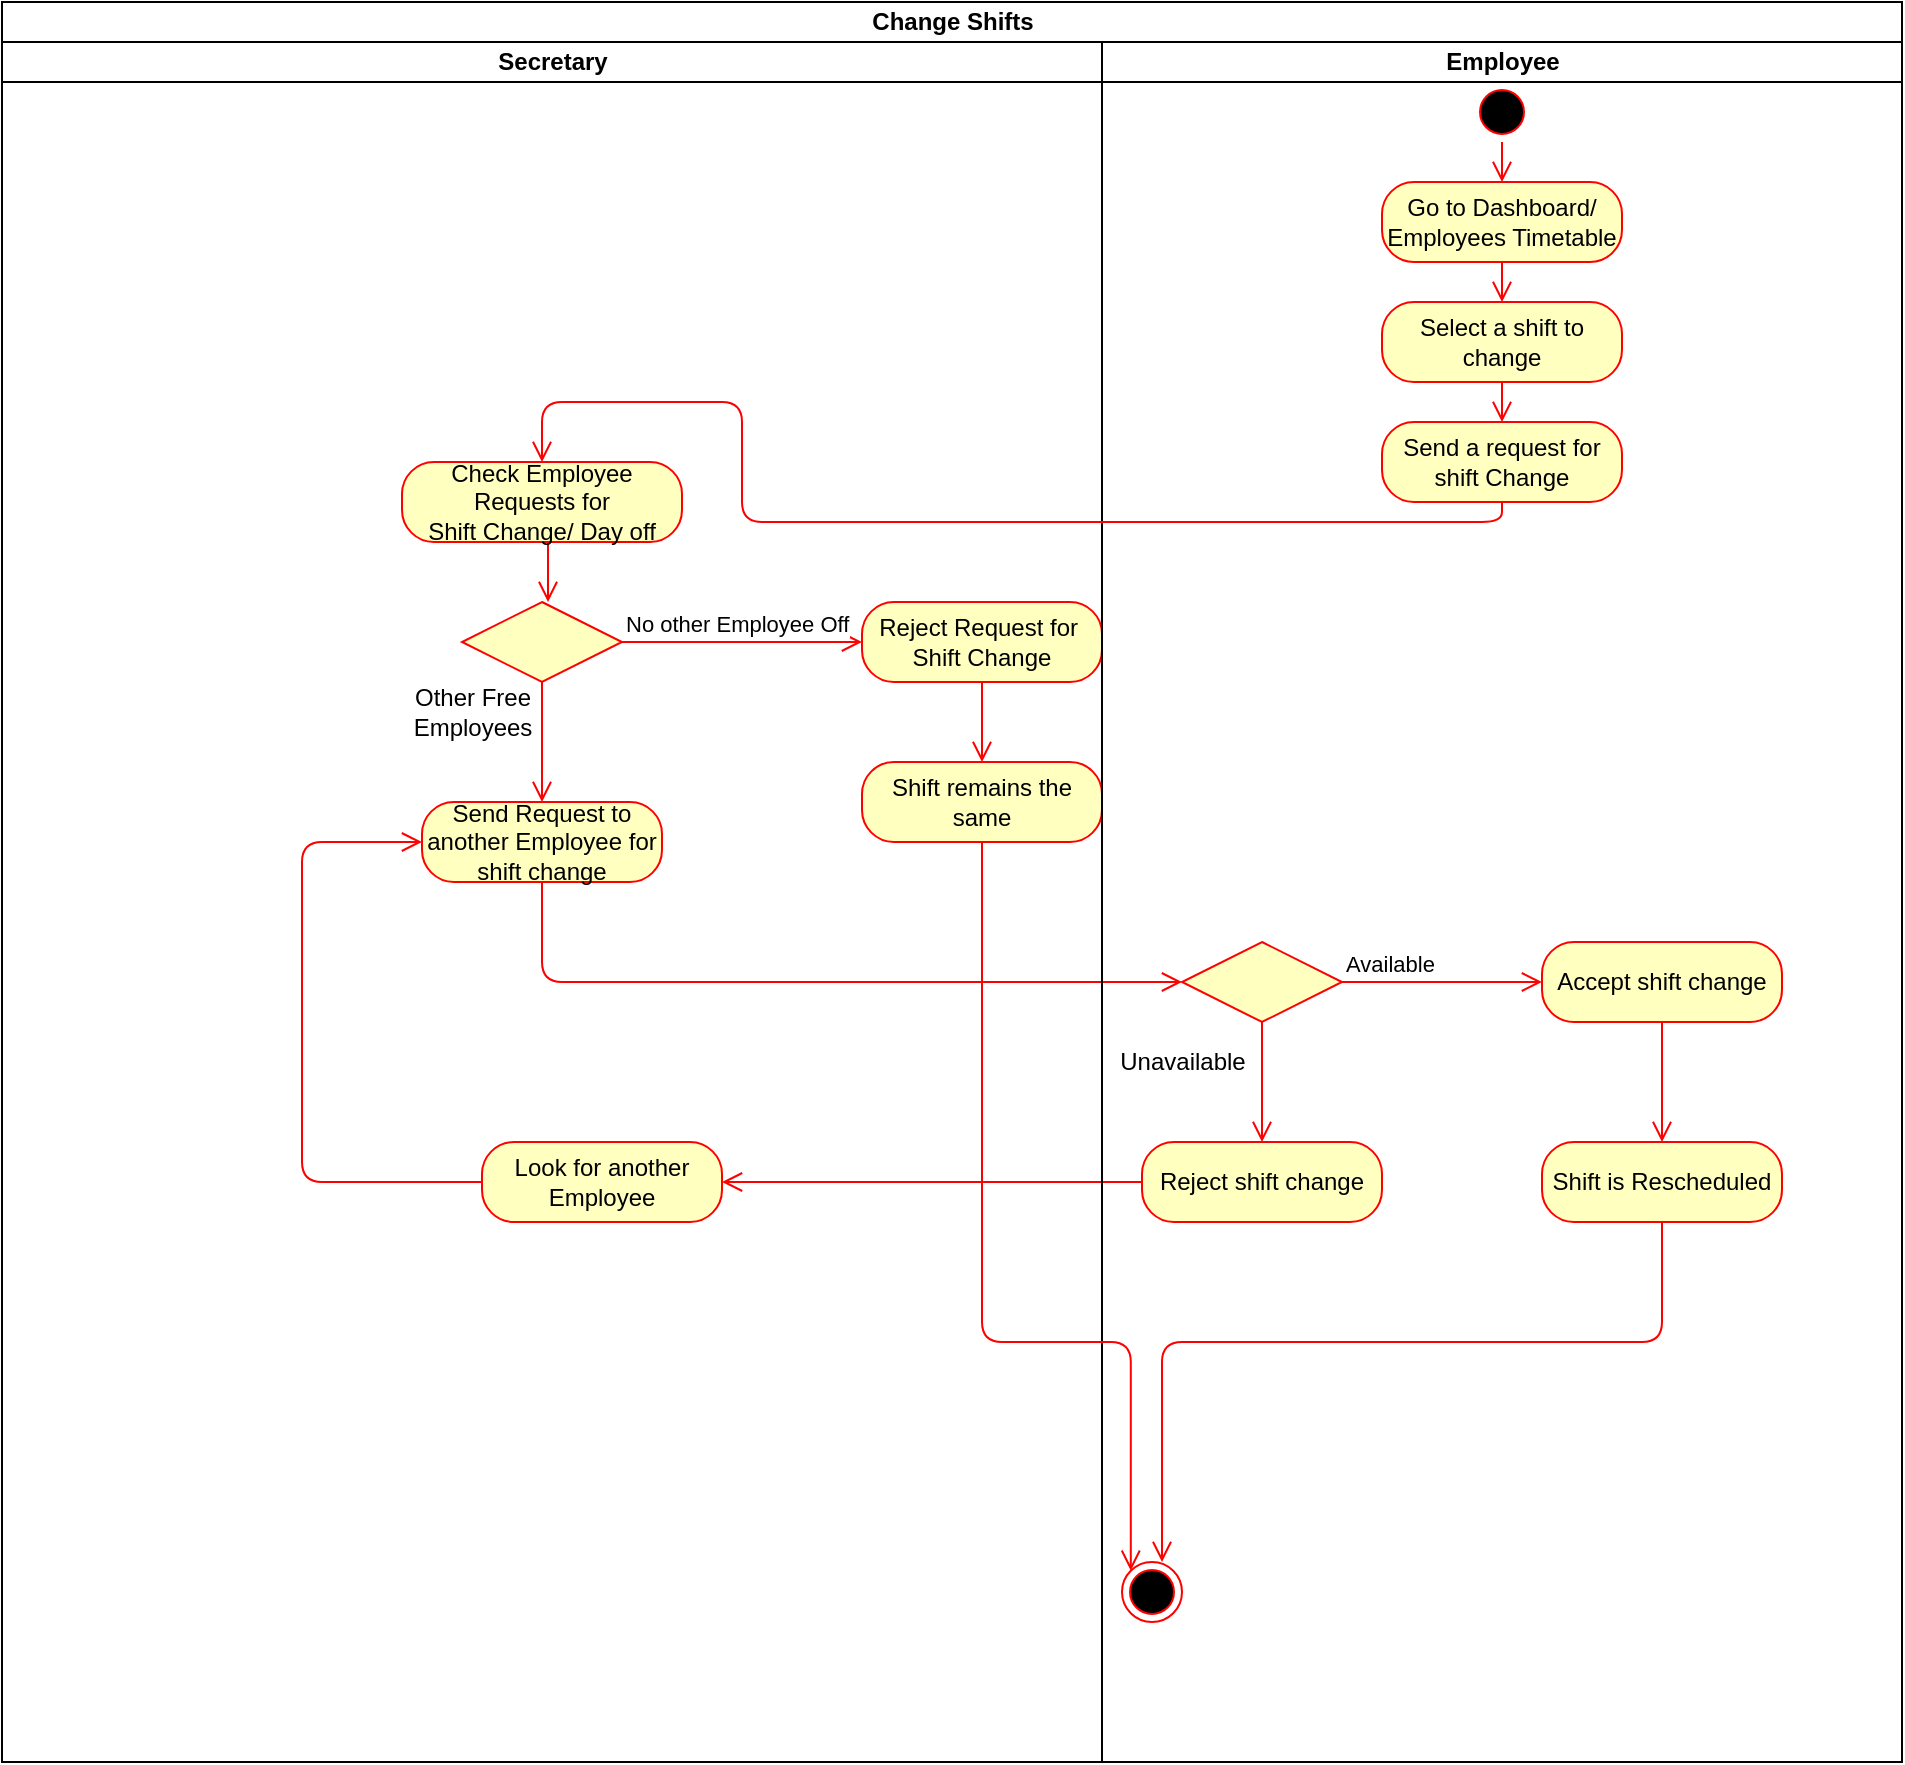 <mxfile version="13.1.3" type="github">
  <diagram id="su4XwPJnpuu6NtYv9xzp" name="Page-1">
    <mxGraphModel dx="782" dy="1638" grid="1" gridSize="10" guides="1" tooltips="1" connect="1" arrows="1" fold="1" page="1" pageScale="1" pageWidth="827" pageHeight="1169" math="0" shadow="0">
      <root>
        <mxCell id="0" />
        <mxCell id="1" parent="0" />
        <mxCell id="zwuyxZNE1CpreP4BMZ5E-5" value="Change Shifts" style="swimlane;html=1;childLayout=stackLayout;resizeParent=1;resizeParentMax=0;startSize=20;" parent="1" vertex="1">
          <mxGeometry x="200" y="-70" width="950" height="880" as="geometry" />
        </mxCell>
        <mxCell id="zwuyxZNE1CpreP4BMZ5E-26" value="" style="edgeStyle=orthogonalEdgeStyle;html=1;verticalAlign=bottom;endArrow=open;endSize=8;strokeColor=#ff0000;entryX=1;entryY=0.5;entryDx=0;entryDy=0;" parent="zwuyxZNE1CpreP4BMZ5E-5" source="zwuyxZNE1CpreP4BMZ5E-25" target="zwuyxZNE1CpreP4BMZ5E-33" edge="1">
          <mxGeometry relative="1" as="geometry">
            <mxPoint x="430" y="430" as="targetPoint" />
          </mxGeometry>
        </mxCell>
        <mxCell id="zwuyxZNE1CpreP4BMZ5E-6" value="Secretary" style="swimlane;html=1;startSize=20;" parent="zwuyxZNE1CpreP4BMZ5E-5" vertex="1">
          <mxGeometry y="20" width="550" height="860" as="geometry" />
        </mxCell>
        <mxCell id="zwuyxZNE1CpreP4BMZ5E-15" value="" style="edgeStyle=orthogonalEdgeStyle;html=1;verticalAlign=bottom;endArrow=open;endSize=8;strokeColor=#ff0000;exitX=0.5;exitY=1;exitDx=0;exitDy=0;" parent="zwuyxZNE1CpreP4BMZ5E-6" source="zwuyxZNE1CpreP4BMZ5E-40" edge="1">
          <mxGeometry relative="1" as="geometry">
            <mxPoint x="273" y="280" as="targetPoint" />
            <mxPoint x="280" y="290" as="sourcePoint" />
            <Array as="points">
              <mxPoint x="273" y="230" />
            </Array>
          </mxGeometry>
        </mxCell>
        <mxCell id="zwuyxZNE1CpreP4BMZ5E-34" value="" style="edgeStyle=orthogonalEdgeStyle;html=1;verticalAlign=bottom;endArrow=open;endSize=8;strokeColor=#ff0000;entryX=0;entryY=0.5;entryDx=0;entryDy=0;" parent="zwuyxZNE1CpreP4BMZ5E-6" source="zwuyxZNE1CpreP4BMZ5E-33" target="zwuyxZNE1CpreP4BMZ5E-52" edge="1">
          <mxGeometry relative="1" as="geometry">
            <mxPoint x="160" y="400" as="targetPoint" />
            <Array as="points">
              <mxPoint x="150" y="570" />
              <mxPoint x="150" y="400" />
            </Array>
          </mxGeometry>
        </mxCell>
        <mxCell id="zwuyxZNE1CpreP4BMZ5E-49" value="Other Free&lt;br&gt;Employees" style="text;html=1;align=center;verticalAlign=middle;resizable=0;points=[];autosize=1;" parent="zwuyxZNE1CpreP4BMZ5E-6" vertex="1">
          <mxGeometry x="200" y="320" width="70" height="30" as="geometry" />
        </mxCell>
        <mxCell id="zwuyxZNE1CpreP4BMZ5E-43" value="" style="rhombus;whiteSpace=wrap;html=1;fillColor=#ffffc0;strokeColor=#ff0000;" parent="zwuyxZNE1CpreP4BMZ5E-6" vertex="1">
          <mxGeometry x="230" y="280" width="80" height="40" as="geometry" />
        </mxCell>
        <mxCell id="zwuyxZNE1CpreP4BMZ5E-44" value="No other Employee Off" style="edgeStyle=orthogonalEdgeStyle;html=1;align=left;verticalAlign=bottom;endArrow=open;endSize=8;strokeColor=#ff0000;" parent="zwuyxZNE1CpreP4BMZ5E-6" source="zwuyxZNE1CpreP4BMZ5E-43" edge="1">
          <mxGeometry x="-1" relative="1" as="geometry">
            <mxPoint x="430" y="300" as="targetPoint" />
          </mxGeometry>
        </mxCell>
        <mxCell id="zwuyxZNE1CpreP4BMZ5E-45" value="" style="edgeStyle=orthogonalEdgeStyle;html=1;align=left;verticalAlign=top;endArrow=open;endSize=8;strokeColor=#ff0000;" parent="zwuyxZNE1CpreP4BMZ5E-6" source="zwuyxZNE1CpreP4BMZ5E-43" edge="1">
          <mxGeometry x="-1" relative="1" as="geometry">
            <mxPoint x="270" y="380" as="targetPoint" />
          </mxGeometry>
        </mxCell>
        <mxCell id="zwuyxZNE1CpreP4BMZ5E-52" value="Send Request to another Employee for shift change" style="rounded=1;whiteSpace=wrap;html=1;arcSize=40;fontColor=#000000;fillColor=#ffffc0;strokeColor=#ff0000;" parent="zwuyxZNE1CpreP4BMZ5E-6" vertex="1">
          <mxGeometry x="210" y="380" width="120" height="40" as="geometry" />
        </mxCell>
        <mxCell id="zwuyxZNE1CpreP4BMZ5E-40" value="Check Employee Requests for &lt;br&gt;Shift Change/ Day off" style="rounded=1;whiteSpace=wrap;html=1;arcSize=40;fontColor=#000000;fillColor=#ffffc0;strokeColor=#ff0000;" parent="zwuyxZNE1CpreP4BMZ5E-6" vertex="1">
          <mxGeometry x="200" y="210" width="140" height="40" as="geometry" />
        </mxCell>
        <mxCell id="zwuyxZNE1CpreP4BMZ5E-33" value="Look for another Employee" style="rounded=1;whiteSpace=wrap;html=1;arcSize=40;fontColor=#000000;fillColor=#ffffc0;strokeColor=#ff0000;" parent="zwuyxZNE1CpreP4BMZ5E-6" vertex="1">
          <mxGeometry x="240" y="550" width="120" height="40" as="geometry" />
        </mxCell>
        <mxCell id="zwuyxZNE1CpreP4BMZ5E-59" value="Shift remains the same" style="rounded=1;whiteSpace=wrap;html=1;arcSize=40;fontColor=#000000;fillColor=#ffffc0;strokeColor=#ff0000;" parent="zwuyxZNE1CpreP4BMZ5E-6" vertex="1">
          <mxGeometry x="430" y="360" width="120" height="40" as="geometry" />
        </mxCell>
        <mxCell id="zwuyxZNE1CpreP4BMZ5E-50" value="Reject Request for&amp;nbsp;&lt;br&gt;Shift Change" style="rounded=1;whiteSpace=wrap;html=1;arcSize=40;fontColor=#000000;fillColor=#ffffc0;strokeColor=#ff0000;" parent="zwuyxZNE1CpreP4BMZ5E-6" vertex="1">
          <mxGeometry x="430" y="280" width="120" height="40" as="geometry" />
        </mxCell>
        <mxCell id="zwuyxZNE1CpreP4BMZ5E-53" value="" style="edgeStyle=orthogonalEdgeStyle;html=1;verticalAlign=bottom;endArrow=open;endSize=8;strokeColor=#ff0000;entryX=0;entryY=0.5;entryDx=0;entryDy=0;exitX=0.5;exitY=1;exitDx=0;exitDy=0;" parent="zwuyxZNE1CpreP4BMZ5E-5" source="zwuyxZNE1CpreP4BMZ5E-52" target="zwuyxZNE1CpreP4BMZ5E-18" edge="1">
          <mxGeometry relative="1" as="geometry">
            <mxPoint x="270" y="500" as="targetPoint" />
          </mxGeometry>
        </mxCell>
        <mxCell id="zwuyxZNE1CpreP4BMZ5E-51" value="" style="edgeStyle=orthogonalEdgeStyle;html=1;verticalAlign=bottom;endArrow=open;endSize=8;strokeColor=#ff0000;" parent="zwuyxZNE1CpreP4BMZ5E-5" source="zwuyxZNE1CpreP4BMZ5E-50" edge="1">
          <mxGeometry relative="1" as="geometry">
            <mxPoint x="490" y="380" as="targetPoint" />
            <Array as="points">
              <mxPoint x="490" y="370" />
              <mxPoint x="490" y="370" />
            </Array>
          </mxGeometry>
        </mxCell>
        <mxCell id="zwuyxZNE1CpreP4BMZ5E-7" value="Employee" style="swimlane;html=1;startSize=20;" parent="zwuyxZNE1CpreP4BMZ5E-5" vertex="1">
          <mxGeometry x="550" y="20" width="400" height="860" as="geometry" />
        </mxCell>
        <mxCell id="zwuyxZNE1CpreP4BMZ5E-20" value="" style="edgeStyle=orthogonalEdgeStyle;html=1;align=left;verticalAlign=top;endArrow=open;endSize=8;strokeColor=#ff0000;entryX=0.5;entryY=0;entryDx=0;entryDy=0;" parent="zwuyxZNE1CpreP4BMZ5E-7" source="zwuyxZNE1CpreP4BMZ5E-18" target="zwuyxZNE1CpreP4BMZ5E-25" edge="1">
          <mxGeometry x="-1" y="30" relative="1" as="geometry">
            <mxPoint x="70" y="400" as="targetPoint" />
            <mxPoint as="offset" />
          </mxGeometry>
        </mxCell>
        <mxCell id="zwuyxZNE1CpreP4BMZ5E-19" value="Available" style="edgeStyle=orthogonalEdgeStyle;html=1;align=left;verticalAlign=bottom;endArrow=open;endSize=8;strokeColor=#ff0000;" parent="zwuyxZNE1CpreP4BMZ5E-7" source="zwuyxZNE1CpreP4BMZ5E-18" target="zwuyxZNE1CpreP4BMZ5E-21" edge="1">
          <mxGeometry x="-1" relative="1" as="geometry">
            <mxPoint x="200" y="330" as="targetPoint" />
          </mxGeometry>
        </mxCell>
        <mxCell id="zwuyxZNE1CpreP4BMZ5E-57" value="" style="ellipse;html=1;shape=endState;fillColor=#000000;strokeColor=#ff0000;" parent="zwuyxZNE1CpreP4BMZ5E-7" vertex="1">
          <mxGeometry x="10" y="760" width="30" height="30" as="geometry" />
        </mxCell>
        <mxCell id="zwuyxZNE1CpreP4BMZ5E-22" value="Unavailable" style="text;html=1;align=center;verticalAlign=middle;resizable=0;points=[];autosize=1;" parent="zwuyxZNE1CpreP4BMZ5E-7" vertex="1">
          <mxGeometry y="500" width="80" height="20" as="geometry" />
        </mxCell>
        <mxCell id="zwuyxZNE1CpreP4BMZ5E-18" value="" style="rhombus;whiteSpace=wrap;html=1;fillColor=#ffffc0;strokeColor=#ff0000;" parent="zwuyxZNE1CpreP4BMZ5E-7" vertex="1">
          <mxGeometry x="40" y="450" width="80" height="40" as="geometry" />
        </mxCell>
        <mxCell id="zwuyxZNE1CpreP4BMZ5E-32" value="" style="edgeStyle=orthogonalEdgeStyle;html=1;verticalAlign=bottom;endArrow=open;endSize=8;strokeColor=#ff0000;exitX=0.5;exitY=1;exitDx=0;exitDy=0;entryX=0.5;entryY=0;entryDx=0;entryDy=0;" parent="zwuyxZNE1CpreP4BMZ5E-7" source="zwuyxZNE1CpreP4BMZ5E-21" target="zwuyxZNE1CpreP4BMZ5E-27" edge="1">
          <mxGeometry relative="1" as="geometry">
            <mxPoint x="250" y="380" as="targetPoint" />
            <mxPoint x="260" y="560" as="sourcePoint" />
          </mxGeometry>
        </mxCell>
        <mxCell id="zwuyxZNE1CpreP4BMZ5E-25" value="Reject shift change" style="rounded=1;whiteSpace=wrap;html=1;arcSize=40;fontColor=#000000;fillColor=#ffffc0;strokeColor=#ff0000;" parent="zwuyxZNE1CpreP4BMZ5E-7" vertex="1">
          <mxGeometry x="20" y="550" width="120" height="40" as="geometry" />
        </mxCell>
        <mxCell id="zwuyxZNE1CpreP4BMZ5E-10" value="" style="ellipse;html=1;shape=startState;fillColor=#000000;strokeColor=#ff0000;" parent="zwuyxZNE1CpreP4BMZ5E-7" vertex="1">
          <mxGeometry x="185" y="20" width="30" height="30" as="geometry" />
        </mxCell>
        <mxCell id="zwuyxZNE1CpreP4BMZ5E-12" value="Go to Dashboard/ Employees Timetable" style="rounded=1;whiteSpace=wrap;html=1;arcSize=40;fontColor=#000000;fillColor=#ffffc0;strokeColor=#ff0000;" parent="zwuyxZNE1CpreP4BMZ5E-7" vertex="1">
          <mxGeometry x="140" y="70" width="120" height="40" as="geometry" />
        </mxCell>
        <mxCell id="vPjIb9iqPIG-cx9mNDr7-1" value="Select a shift to change" style="rounded=1;whiteSpace=wrap;html=1;arcSize=40;fontColor=#000000;fillColor=#ffffc0;strokeColor=#ff0000;" parent="zwuyxZNE1CpreP4BMZ5E-7" vertex="1">
          <mxGeometry x="140" y="130" width="120" height="40" as="geometry" />
        </mxCell>
        <mxCell id="vPjIb9iqPIG-cx9mNDr7-3" value="Send a request for shift Change" style="rounded=1;whiteSpace=wrap;html=1;arcSize=40;fontColor=#000000;fillColor=#ffffc0;strokeColor=#ff0000;" parent="zwuyxZNE1CpreP4BMZ5E-7" vertex="1">
          <mxGeometry x="140" y="190" width="120" height="40" as="geometry" />
        </mxCell>
        <mxCell id="zwuyxZNE1CpreP4BMZ5E-21" value="Accept shift change" style="rounded=1;whiteSpace=wrap;html=1;arcSize=40;fontColor=#000000;fillColor=#ffffc0;strokeColor=#ff0000;" parent="zwuyxZNE1CpreP4BMZ5E-7" vertex="1">
          <mxGeometry x="220" y="450" width="120" height="40" as="geometry" />
        </mxCell>
        <mxCell id="zwuyxZNE1CpreP4BMZ5E-27" value="Shift is Rescheduled" style="rounded=1;whiteSpace=wrap;html=1;arcSize=40;fontColor=#000000;fillColor=#ffffc0;strokeColor=#ff0000;" parent="zwuyxZNE1CpreP4BMZ5E-7" vertex="1">
          <mxGeometry x="220" y="550" width="120" height="40" as="geometry" />
        </mxCell>
        <mxCell id="zwuyxZNE1CpreP4BMZ5E-28" value="" style="edgeStyle=orthogonalEdgeStyle;html=1;verticalAlign=bottom;endArrow=open;endSize=8;strokeColor=#ff0000;" parent="zwuyxZNE1CpreP4BMZ5E-7" source="zwuyxZNE1CpreP4BMZ5E-27" edge="1">
          <mxGeometry relative="1" as="geometry">
            <mxPoint x="30" y="760" as="targetPoint" />
            <Array as="points">
              <mxPoint x="280" y="650" />
              <mxPoint x="30" y="650" />
              <mxPoint x="30" y="760" />
            </Array>
          </mxGeometry>
        </mxCell>
        <mxCell id="vPjIb9iqPIG-cx9mNDr7-2" value="" style="edgeStyle=orthogonalEdgeStyle;html=1;verticalAlign=bottom;endArrow=open;endSize=8;strokeColor=#ff0000;" parent="zwuyxZNE1CpreP4BMZ5E-7" source="vPjIb9iqPIG-cx9mNDr7-1" target="vPjIb9iqPIG-cx9mNDr7-3" edge="1">
          <mxGeometry relative="1" as="geometry">
            <mxPoint x="200" y="200" as="targetPoint" />
          </mxGeometry>
        </mxCell>
        <mxCell id="zwuyxZNE1CpreP4BMZ5E-60" value="" style="edgeStyle=orthogonalEdgeStyle;html=1;verticalAlign=bottom;endArrow=open;endSize=8;strokeColor=#ff0000;entryX=0;entryY=0;entryDx=0;entryDy=0;" parent="zwuyxZNE1CpreP4BMZ5E-5" source="zwuyxZNE1CpreP4BMZ5E-59" edge="1" target="zwuyxZNE1CpreP4BMZ5E-57">
          <mxGeometry relative="1" as="geometry">
            <mxPoint x="550" y="780" as="targetPoint" />
            <Array as="points">
              <mxPoint x="490" y="670" />
              <mxPoint x="564" y="670" />
            </Array>
          </mxGeometry>
        </mxCell>
        <mxCell id="zwuyxZNE1CpreP4BMZ5E-11" value="" style="edgeStyle=orthogonalEdgeStyle;html=1;verticalAlign=bottom;endArrow=open;endSize=8;strokeColor=#ff0000;exitX=0.5;exitY=1;exitDx=0;exitDy=0;" parent="zwuyxZNE1CpreP4BMZ5E-5" source="zwuyxZNE1CpreP4BMZ5E-10" edge="1">
          <mxGeometry relative="1" as="geometry">
            <mxPoint x="750" y="90" as="targetPoint" />
            <mxPoint x="266" y="80" as="sourcePoint" />
            <Array as="points">
              <mxPoint x="750" y="90" />
              <mxPoint x="750" y="90" />
            </Array>
          </mxGeometry>
        </mxCell>
        <mxCell id="zwuyxZNE1CpreP4BMZ5E-13" value="" style="edgeStyle=orthogonalEdgeStyle;html=1;verticalAlign=bottom;endArrow=open;endSize=8;strokeColor=#ff0000;exitX=0.5;exitY=1;exitDx=0;exitDy=0;" parent="zwuyxZNE1CpreP4BMZ5E-5" source="zwuyxZNE1CpreP4BMZ5E-12" edge="1">
          <mxGeometry relative="1" as="geometry">
            <mxPoint x="750" y="150" as="targetPoint" />
            <mxPoint x="270" y="170" as="sourcePoint" />
            <Array as="points">
              <mxPoint x="750" y="140" />
              <mxPoint x="750" y="140" />
            </Array>
          </mxGeometry>
        </mxCell>
        <mxCell id="vPjIb9iqPIG-cx9mNDr7-4" value="" style="edgeStyle=orthogonalEdgeStyle;html=1;verticalAlign=bottom;endArrow=open;endSize=8;strokeColor=#ff0000;exitX=0.5;exitY=1;exitDx=0;exitDy=0;entryX=0.5;entryY=0;entryDx=0;entryDy=0;" parent="zwuyxZNE1CpreP4BMZ5E-5" source="vPjIb9iqPIG-cx9mNDr7-3" target="zwuyxZNE1CpreP4BMZ5E-40" edge="1">
          <mxGeometry relative="1" as="geometry">
            <mxPoint x="270" y="220" as="targetPoint" />
            <mxPoint x="750" y="250" as="sourcePoint" />
            <Array as="points">
              <mxPoint x="750" y="260" />
              <mxPoint x="370" y="260" />
              <mxPoint x="370" y="200" />
              <mxPoint x="270" y="200" />
            </Array>
          </mxGeometry>
        </mxCell>
      </root>
    </mxGraphModel>
  </diagram>
</mxfile>
